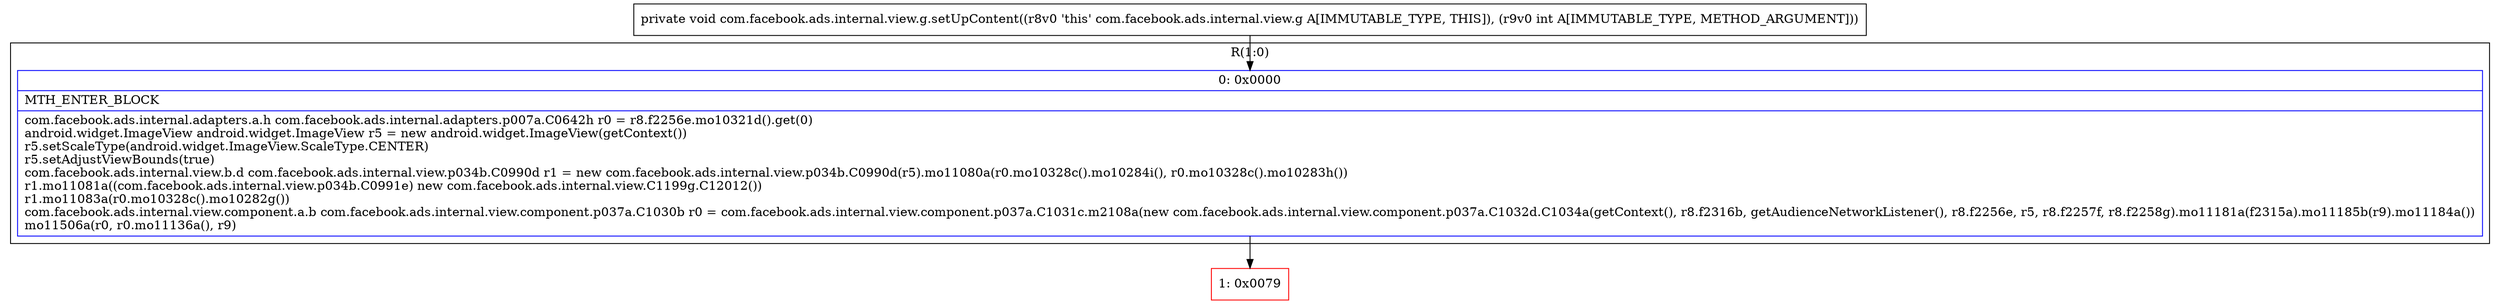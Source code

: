 digraph "CFG forcom.facebook.ads.internal.view.g.setUpContent(I)V" {
subgraph cluster_Region_1382929436 {
label = "R(1:0)";
node [shape=record,color=blue];
Node_0 [shape=record,label="{0\:\ 0x0000|MTH_ENTER_BLOCK\l|com.facebook.ads.internal.adapters.a.h com.facebook.ads.internal.adapters.p007a.C0642h r0 = r8.f2256e.mo10321d().get(0)\landroid.widget.ImageView android.widget.ImageView r5 = new android.widget.ImageView(getContext())\lr5.setScaleType(android.widget.ImageView.ScaleType.CENTER)\lr5.setAdjustViewBounds(true)\lcom.facebook.ads.internal.view.b.d com.facebook.ads.internal.view.p034b.C0990d r1 = new com.facebook.ads.internal.view.p034b.C0990d(r5).mo11080a(r0.mo10328c().mo10284i(), r0.mo10328c().mo10283h())\lr1.mo11081a((com.facebook.ads.internal.view.p034b.C0991e) new com.facebook.ads.internal.view.C1199g.C12012())\lr1.mo11083a(r0.mo10328c().mo10282g())\lcom.facebook.ads.internal.view.component.a.b com.facebook.ads.internal.view.component.p037a.C1030b r0 = com.facebook.ads.internal.view.component.p037a.C1031c.m2108a(new com.facebook.ads.internal.view.component.p037a.C1032d.C1034a(getContext(), r8.f2316b, getAudienceNetworkListener(), r8.f2256e, r5, r8.f2257f, r8.f2258g).mo11181a(f2315a).mo11185b(r9).mo11184a())\lmo11506a(r0, r0.mo11136a(), r9)\l}"];
}
Node_1 [shape=record,color=red,label="{1\:\ 0x0079}"];
MethodNode[shape=record,label="{private void com.facebook.ads.internal.view.g.setUpContent((r8v0 'this' com.facebook.ads.internal.view.g A[IMMUTABLE_TYPE, THIS]), (r9v0 int A[IMMUTABLE_TYPE, METHOD_ARGUMENT])) }"];
MethodNode -> Node_0;
Node_0 -> Node_1;
}

